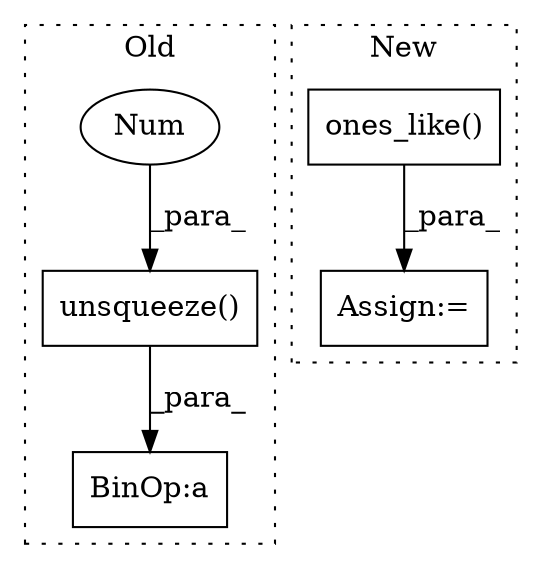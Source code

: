 digraph G {
subgraph cluster0 {
1 [label="unsqueeze()" a="75" s="1386,1436" l="49,1" shape="box"];
3 [label="BinOp:a" a="82" s="1519" l="3" shape="box"];
4 [label="Num" a="76" s="1435" l="1" shape="ellipse"];
label = "Old";
style="dotted";
}
subgraph cluster1 {
2 [label="ones_like()" a="75" s="1289,1306" l="16,1" shape="box"];
5 [label="Assign:=" a="68" s="1413" l="3" shape="box"];
label = "New";
style="dotted";
}
1 -> 3 [label="_para_"];
2 -> 5 [label="_para_"];
4 -> 1 [label="_para_"];
}